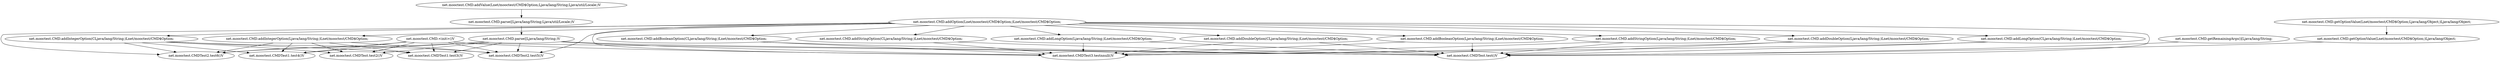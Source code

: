 digraph cmd_method {
    "net.mooctest.CMD.<init>()V" -> "net.mooctest.CMDTest1.test4()V";
	"net.mooctest.CMD.<init>()V" -> "net.mooctest.CMDTest.test2()V";
	"net.mooctest.CMD.<init>()V" -> "net.mooctest.CMDTest3.testnnull()V";
	"net.mooctest.CMD.<init>()V" -> "net.mooctest.CMDTest.test()V";
	"net.mooctest.CMD.<init>()V" -> "net.mooctest.CMDTest2.test6()V";
	"net.mooctest.CMD.<init>()V" -> "net.mooctest.CMDTest2.test5()V";
	"net.mooctest.CMD.<init>()V" -> "net.mooctest.CMDTest1.test3()V";
	"net.mooctest.CMD.addBooleanOption(CLjava/lang/String;)Lnet/mooctest/CMD$Option;" -> "net.mooctest.CMDTest3.testnnull()V";
	"net.mooctest.CMD.addBooleanOption(CLjava/lang/String;)Lnet/mooctest/CMD$Option;" -> "net.mooctest.CMDTest.test()V";
	"net.mooctest.CMD.addStringOption(CLjava/lang/String;)Lnet/mooctest/CMD$Option;" -> "net.mooctest.CMDTest3.testnnull()V";
	"net.mooctest.CMD.addStringOption(CLjava/lang/String;)Lnet/mooctest/CMD$Option;" -> "net.mooctest.CMDTest.test()V";
	"net.mooctest.CMD.addLongOption(Ljava/lang/String;)Lnet/mooctest/CMD$Option;" -> "net.mooctest.CMDTest3.testnnull()V";
	"net.mooctest.CMD.addLongOption(Ljava/lang/String;)Lnet/mooctest/CMD$Option;" -> "net.mooctest.CMDTest.test()V";
	"net.mooctest.CMD.addIntegerOption(CLjava/lang/String;)Lnet/mooctest/CMD$Option;" -> "net.mooctest.CMDTest1.test4()V";
	"net.mooctest.CMD.addIntegerOption(CLjava/lang/String;)Lnet/mooctest/CMD$Option;" -> "net.mooctest.CMDTest.test2()V";
	"net.mooctest.CMD.addIntegerOption(CLjava/lang/String;)Lnet/mooctest/CMD$Option;" -> "net.mooctest.CMDTest2.test6()V";
	"net.mooctest.CMD.addIntegerOption(CLjava/lang/String;)Lnet/mooctest/CMD$Option;" -> "net.mooctest.CMDTest2.test5()V";
	"net.mooctest.CMD.addIntegerOption(CLjava/lang/String;)Lnet/mooctest/CMD$Option;" -> "net.mooctest.CMDTest1.test3()V";
	"net.mooctest.CMD.addDoubleOption(CLjava/lang/String;)Lnet/mooctest/CMD$Option;" -> "net.mooctest.CMDTest3.testnnull()V";
	"net.mooctest.CMD.addDoubleOption(CLjava/lang/String;)Lnet/mooctest/CMD$Option;" -> "net.mooctest.CMDTest.test()V";
	"net.mooctest.CMD.addIntegerOption(Ljava/lang/String;)Lnet/mooctest/CMD$Option;" -> "net.mooctest.CMDTest1.test4()V";
	"net.mooctest.CMD.addIntegerOption(Ljava/lang/String;)Lnet/mooctest/CMD$Option;" -> "net.mooctest.CMDTest.test2()V";
	"net.mooctest.CMD.addIntegerOption(Ljava/lang/String;)Lnet/mooctest/CMD$Option;" -> "net.mooctest.CMDTest2.test6()V";
	"net.mooctest.CMD.addIntegerOption(Ljava/lang/String;)Lnet/mooctest/CMD$Option;" -> "net.mooctest.CMDTest2.test5()V";
	"net.mooctest.CMD.addIntegerOption(Ljava/lang/String;)Lnet/mooctest/CMD$Option;" -> "net.mooctest.CMDTest1.test3()V";
	"net.mooctest.CMD.addBooleanOption(Ljava/lang/String;)Lnet/mooctest/CMD$Option;" -> "net.mooctest.CMDTest3.testnnull()V";
	"net.mooctest.CMD.addBooleanOption(Ljava/lang/String;)Lnet/mooctest/CMD$Option;" -> "net.mooctest.CMDTest.test()V";
	"net.mooctest.CMD.addStringOption(Ljava/lang/String;)Lnet/mooctest/CMD$Option;" -> "net.mooctest.CMDTest3.testnnull()V";
	"net.mooctest.CMD.addStringOption(Ljava/lang/String;)Lnet/mooctest/CMD$Option;" -> "net.mooctest.CMDTest.test()V";
	"net.mooctest.CMD.addDoubleOption(Ljava/lang/String;)Lnet/mooctest/CMD$Option;" -> "net.mooctest.CMDTest3.testnnull()V";
	"net.mooctest.CMD.addDoubleOption(Ljava/lang/String;)Lnet/mooctest/CMD$Option;" -> "net.mooctest.CMDTest.test()V";
	"net.mooctest.CMD.parse([Ljava/lang/String;Ljava/util/Locale;)V" -> "net.mooctest.CMD.parse([Ljava/lang/String;)V";
	"net.mooctest.CMD.addLongOption(CLjava/lang/String;)Lnet/mooctest/CMD$Option;" -> "net.mooctest.CMDTest3.testnnull()V";
	"net.mooctest.CMD.addLongOption(CLjava/lang/String;)Lnet/mooctest/CMD$Option;" -> "net.mooctest.CMDTest.test()V";
	"net.mooctest.CMD.getRemainingArgs()[Ljava/lang/String;" -> "net.mooctest.CMDTest.test()V";
	"net.mooctest.CMD.parse([Ljava/lang/String;)V" -> "net.mooctest.CMDTest1.test4()V";
	"net.mooctest.CMD.parse([Ljava/lang/String;)V" -> "net.mooctest.CMDTest.test2()V";
	"net.mooctest.CMD.parse([Ljava/lang/String;)V" -> "net.mooctest.CMDTest3.testnnull()V";
	"net.mooctest.CMD.parse([Ljava/lang/String;)V" -> "net.mooctest.CMDTest.test()V";
	"net.mooctest.CMD.parse([Ljava/lang/String;)V" -> "net.mooctest.CMDTest2.test6()V";
	"net.mooctest.CMD.parse([Ljava/lang/String;)V" -> "net.mooctest.CMDTest2.test5()V";
	"net.mooctest.CMD.parse([Ljava/lang/String;)V" -> "net.mooctest.CMDTest1.test3()V";
	"net.mooctest.CMD.addOption(Lnet/mooctest/CMD$Option;)Lnet/mooctest/CMD$Option;" -> "net.mooctest.CMD.addBooleanOption(CLjava/lang/String;)Lnet/mooctest/CMD$Option;";
	"net.mooctest.CMD.addOption(Lnet/mooctest/CMD$Option;)Lnet/mooctest/CMD$Option;" -> "net.mooctest.CMD.addStringOption(CLjava/lang/String;)Lnet/mooctest/CMD$Option;";
	"net.mooctest.CMD.addOption(Lnet/mooctest/CMD$Option;)Lnet/mooctest/CMD$Option;" -> "net.mooctest.CMD.addLongOption(Ljava/lang/String;)Lnet/mooctest/CMD$Option;";
	"net.mooctest.CMD.addOption(Lnet/mooctest/CMD$Option;)Lnet/mooctest/CMD$Option;" -> "net.mooctest.CMD.addIntegerOption(CLjava/lang/String;)Lnet/mooctest/CMD$Option;";
	"net.mooctest.CMD.addOption(Lnet/mooctest/CMD$Option;)Lnet/mooctest/CMD$Option;" -> "net.mooctest.CMD.addDoubleOption(CLjava/lang/String;)Lnet/mooctest/CMD$Option;";
	"net.mooctest.CMD.addOption(Lnet/mooctest/CMD$Option;)Lnet/mooctest/CMD$Option;" -> "net.mooctest.CMD.addIntegerOption(Ljava/lang/String;)Lnet/mooctest/CMD$Option;";
	"net.mooctest.CMD.addOption(Lnet/mooctest/CMD$Option;)Lnet/mooctest/CMD$Option;" -> "net.mooctest.CMD.addBooleanOption(Ljava/lang/String;)Lnet/mooctest/CMD$Option;";
	"net.mooctest.CMD.addOption(Lnet/mooctest/CMD$Option;)Lnet/mooctest/CMD$Option;" -> "net.mooctest.CMDTest3.testnnull()V";
	"net.mooctest.CMD.addOption(Lnet/mooctest/CMD$Option;)Lnet/mooctest/CMD$Option;" -> "net.mooctest.CMD.addStringOption(Ljava/lang/String;)Lnet/mooctest/CMD$Option;";
	"net.mooctest.CMD.addOption(Lnet/mooctest/CMD$Option;)Lnet/mooctest/CMD$Option;" -> "net.mooctest.CMD.addDoubleOption(Ljava/lang/String;)Lnet/mooctest/CMD$Option;";
	"net.mooctest.CMD.addOption(Lnet/mooctest/CMD$Option;)Lnet/mooctest/CMD$Option;" -> "net.mooctest.CMDTest.test()V";
	"net.mooctest.CMD.addOption(Lnet/mooctest/CMD$Option;)Lnet/mooctest/CMD$Option;" -> "net.mooctest.CMDTest2.test6()V";
	"net.mooctest.CMD.addOption(Lnet/mooctest/CMD$Option;)Lnet/mooctest/CMD$Option;" -> "net.mooctest.CMDTest2.test5()V";
	"net.mooctest.CMD.addOption(Lnet/mooctest/CMD$Option;)Lnet/mooctest/CMD$Option;" -> "net.mooctest.CMD.addLongOption(CLjava/lang/String;)Lnet/mooctest/CMD$Option;";
	"net.mooctest.CMD.getOptionValue(Lnet/mooctest/CMD$Option;)Ljava/lang/Object;" -> "net.mooctest.CMDTest.test()V";
	"net.mooctest.CMD.addValue(Lnet/mooctest/CMD$Option;Ljava/lang/String;Ljava/util/Locale;)V" -> "net.mooctest.CMD.parse([Ljava/lang/String;Ljava/util/Locale;)V";
	"net.mooctest.CMD.getOptionValue(Lnet/mooctest/CMD$Option;Ljava/lang/Object;)Ljava/lang/Object;" -> "net.mooctest.CMD.getOptionValue(Lnet/mooctest/CMD$Option;)Ljava/lang/Object;";
}